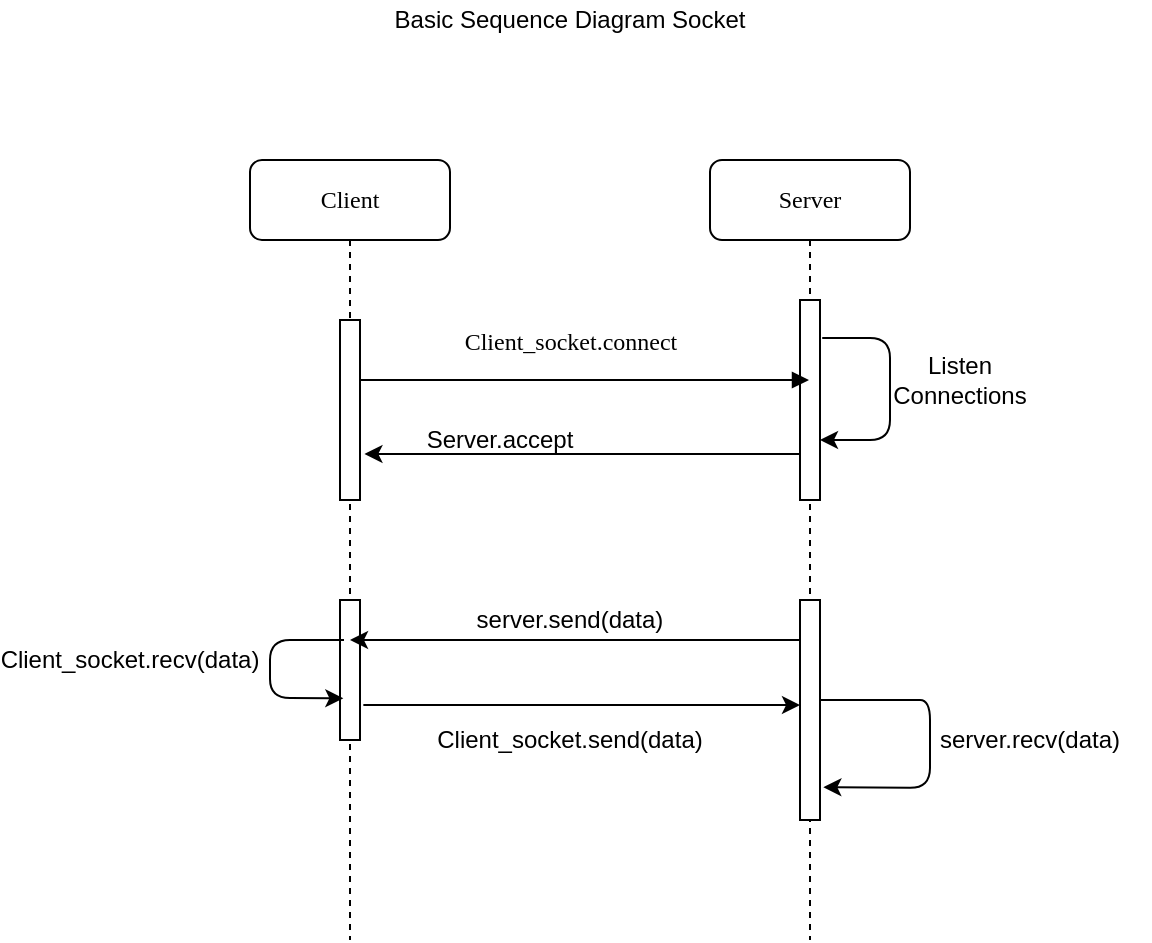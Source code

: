 <mxfile version="13.9.9" type="device"><diagram name="Page-1" id="13e1069c-82ec-6db2-03f1-153e76fe0fe0"><mxGraphModel dx="840" dy="435" grid="1" gridSize="10" guides="1" tooltips="1" connect="1" arrows="1" fold="1" page="1" pageScale="1" pageWidth="1100" pageHeight="850" background="#ffffff" math="0" shadow="0"><root><mxCell id="0"/><mxCell id="1" parent="0"/><mxCell id="7baba1c4bc27f4b0-2" value="Server" style="shape=umlLifeline;perimeter=lifelinePerimeter;whiteSpace=wrap;html=1;container=1;collapsible=0;recursiveResize=0;outlineConnect=0;rounded=1;shadow=0;comic=0;labelBackgroundColor=none;strokeWidth=1;fontFamily=Verdana;fontSize=12;align=center;" parent="1" vertex="1"><mxGeometry x="430" y="150" width="100" height="390" as="geometry"/></mxCell><mxCell id="7zgv4qsxgZI1MUoGnUk6-1" value="" style="html=1;points=[];perimeter=orthogonalPerimeter;rounded=0;shadow=0;comic=0;labelBackgroundColor=none;strokeWidth=1;fontFamily=Verdana;fontSize=12;align=center;" vertex="1" parent="7baba1c4bc27f4b0-2"><mxGeometry x="45" y="70" width="10" height="100" as="geometry"/></mxCell><mxCell id="7zgv4qsxgZI1MUoGnUk6-2" value="" style="endArrow=classic;html=1;exitX=1.111;exitY=0.19;exitDx=0;exitDy=0;exitPerimeter=0;" edge="1" parent="7baba1c4bc27f4b0-2" source="7zgv4qsxgZI1MUoGnUk6-1" target="7zgv4qsxgZI1MUoGnUk6-1"><mxGeometry width="50" height="50" relative="1" as="geometry"><mxPoint x="200" y="220" as="sourcePoint"/><mxPoint x="250" y="170" as="targetPoint"/><Array as="points"><mxPoint x="90" y="89"/><mxPoint x="90" y="140"/></Array></mxGeometry></mxCell><mxCell id="7zgv4qsxgZI1MUoGnUk6-5" value="" style="html=1;points=[];perimeter=orthogonalPerimeter;rounded=0;shadow=0;comic=0;labelBackgroundColor=none;strokeWidth=1;fontFamily=Verdana;fontSize=12;align=center;" vertex="1" parent="7baba1c4bc27f4b0-2"><mxGeometry x="45" y="220" width="10" height="110" as="geometry"/></mxCell><mxCell id="7zgv4qsxgZI1MUoGnUk6-17" value="" style="endArrow=classic;html=1;entryX=1.167;entryY=0.851;entryDx=0;entryDy=0;entryPerimeter=0;" edge="1" parent="7baba1c4bc27f4b0-2" source="7zgv4qsxgZI1MUoGnUk6-5" target="7zgv4qsxgZI1MUoGnUk6-5"><mxGeometry width="50" height="50" relative="1" as="geometry"><mxPoint x="20" y="210" as="sourcePoint"/><mxPoint x="70" y="160" as="targetPoint"/><Array as="points"><mxPoint x="90" y="270"/><mxPoint x="110" y="270"/><mxPoint x="110" y="314"/></Array></mxGeometry></mxCell><mxCell id="7baba1c4bc27f4b0-8" value="Client" style="shape=umlLifeline;perimeter=lifelinePerimeter;whiteSpace=wrap;html=1;container=1;collapsible=0;recursiveResize=0;outlineConnect=0;rounded=1;shadow=0;comic=0;labelBackgroundColor=none;strokeWidth=1;fontFamily=Verdana;fontSize=12;align=center;" parent="1" vertex="1"><mxGeometry x="200" y="150" width="100" height="390" as="geometry"/></mxCell><mxCell id="7baba1c4bc27f4b0-9" value="" style="html=1;points=[];perimeter=orthogonalPerimeter;rounded=0;shadow=0;comic=0;labelBackgroundColor=none;strokeWidth=1;fontFamily=Verdana;fontSize=12;align=center;" parent="7baba1c4bc27f4b0-8" vertex="1"><mxGeometry x="45" y="80" width="10" height="90" as="geometry"/></mxCell><mxCell id="7zgv4qsxgZI1MUoGnUk6-4" value="" style="html=1;points=[];perimeter=orthogonalPerimeter;rounded=0;shadow=0;comic=0;labelBackgroundColor=none;strokeWidth=1;fontFamily=Verdana;fontSize=12;align=center;" vertex="1" parent="7baba1c4bc27f4b0-8"><mxGeometry x="45" y="220" width="10" height="70" as="geometry"/></mxCell><mxCell id="7zgv4qsxgZI1MUoGnUk6-15" value="" style="endArrow=classic;html=1;entryX=0.167;entryY=0.702;entryDx=0;entryDy=0;entryPerimeter=0;" edge="1" parent="7baba1c4bc27f4b0-8" target="7zgv4qsxgZI1MUoGnUk6-4"><mxGeometry width="50" height="50" relative="1" as="geometry"><mxPoint x="47" y="240" as="sourcePoint"/><mxPoint x="300" y="160" as="targetPoint"/><Array as="points"><mxPoint x="10" y="240"/><mxPoint x="10" y="269"/></Array></mxGeometry></mxCell><mxCell id="7baba1c4bc27f4b0-11" value="Client_socket.connect" style="html=1;verticalAlign=bottom;endArrow=block;labelBackgroundColor=none;fontFamily=Verdana;fontSize=12;edgeStyle=elbowEdgeStyle;elbow=vertical;" parent="1" source="7baba1c4bc27f4b0-9" target="7baba1c4bc27f4b0-2" edge="1"><mxGeometry x="-0.065" y="10" relative="1" as="geometry"><mxPoint x="320" y="260" as="sourcePoint"/><mxPoint x="385" y="250" as="targetPoint"/><Array as="points"><mxPoint x="340" y="260"/><mxPoint x="430" y="260"/></Array><mxPoint as="offset"/></mxGeometry></mxCell><mxCell id="7zgv4qsxgZI1MUoGnUk6-3" value="Listen Connections" style="text;html=1;strokeColor=none;fillColor=none;align=center;verticalAlign=middle;whiteSpace=wrap;rounded=0;" vertex="1" parent="1"><mxGeometry x="510" y="250" width="90" height="20" as="geometry"/></mxCell><mxCell id="7zgv4qsxgZI1MUoGnUk6-6" value="" style="endArrow=classic;html=1;" edge="1" parent="1" source="7zgv4qsxgZI1MUoGnUk6-5" target="7baba1c4bc27f4b0-8"><mxGeometry width="50" height="50" relative="1" as="geometry"><mxPoint x="540" y="360" as="sourcePoint"/><mxPoint x="590" y="310" as="targetPoint"/><Array as="points"><mxPoint x="310" y="390"/></Array></mxGeometry></mxCell><mxCell id="7zgv4qsxgZI1MUoGnUk6-7" value="" style="endArrow=classic;html=1;entryX=1.222;entryY=0.744;entryDx=0;entryDy=0;entryPerimeter=0;" edge="1" parent="1" source="7zgv4qsxgZI1MUoGnUk6-1" target="7baba1c4bc27f4b0-9"><mxGeometry width="50" height="50" relative="1" as="geometry"><mxPoint x="540" y="360" as="sourcePoint"/><mxPoint x="590" y="310" as="targetPoint"/></mxGeometry></mxCell><mxCell id="7zgv4qsxgZI1MUoGnUk6-8" value="Server.accept" style="text;html=1;strokeColor=none;fillColor=none;align=center;verticalAlign=middle;whiteSpace=wrap;rounded=0;" vertex="1" parent="1"><mxGeometry x="300" y="280" width="50" height="20" as="geometry"/></mxCell><mxCell id="7zgv4qsxgZI1MUoGnUk6-9" value="Client_socket.send(data)" style="text;html=1;strokeColor=none;fillColor=none;align=center;verticalAlign=middle;whiteSpace=wrap;rounded=0;" vertex="1" parent="1"><mxGeometry x="300" y="430" width="120" height="20" as="geometry"/></mxCell><mxCell id="7zgv4qsxgZI1MUoGnUk6-12" value="Client_socket.recv(data)" style="text;html=1;strokeColor=none;fillColor=none;align=center;verticalAlign=middle;whiteSpace=wrap;rounded=0;" vertex="1" parent="1"><mxGeometry x="80" y="390" width="120" height="20" as="geometry"/></mxCell><mxCell id="7zgv4qsxgZI1MUoGnUk6-13" value="server.send(data)" style="text;html=1;strokeColor=none;fillColor=none;align=center;verticalAlign=middle;whiteSpace=wrap;rounded=0;" vertex="1" parent="1"><mxGeometry x="300" y="370" width="120" height="20" as="geometry"/></mxCell><mxCell id="7zgv4qsxgZI1MUoGnUk6-14" value="server.recv(data)" style="text;html=1;strokeColor=none;fillColor=none;align=center;verticalAlign=middle;whiteSpace=wrap;rounded=0;" vertex="1" parent="1"><mxGeometry x="530" y="430" width="120" height="20" as="geometry"/></mxCell><mxCell id="7zgv4qsxgZI1MUoGnUk6-16" value="" style="endArrow=classic;html=1;exitX=1.167;exitY=0.75;exitDx=0;exitDy=0;exitPerimeter=0;" edge="1" parent="1" source="7zgv4qsxgZI1MUoGnUk6-4" target="7zgv4qsxgZI1MUoGnUk6-5"><mxGeometry width="50" height="50" relative="1" as="geometry"><mxPoint x="450" y="360" as="sourcePoint"/><mxPoint x="500" y="310" as="targetPoint"/></mxGeometry></mxCell><mxCell id="7zgv4qsxgZI1MUoGnUk6-18" value="Basic Sequence Diagram Socket" style="text;html=1;strokeColor=none;fillColor=none;align=center;verticalAlign=middle;whiteSpace=wrap;rounded=0;" vertex="1" parent="1"><mxGeometry x="249" y="70" width="222" height="20" as="geometry"/></mxCell></root></mxGraphModel></diagram></mxfile>